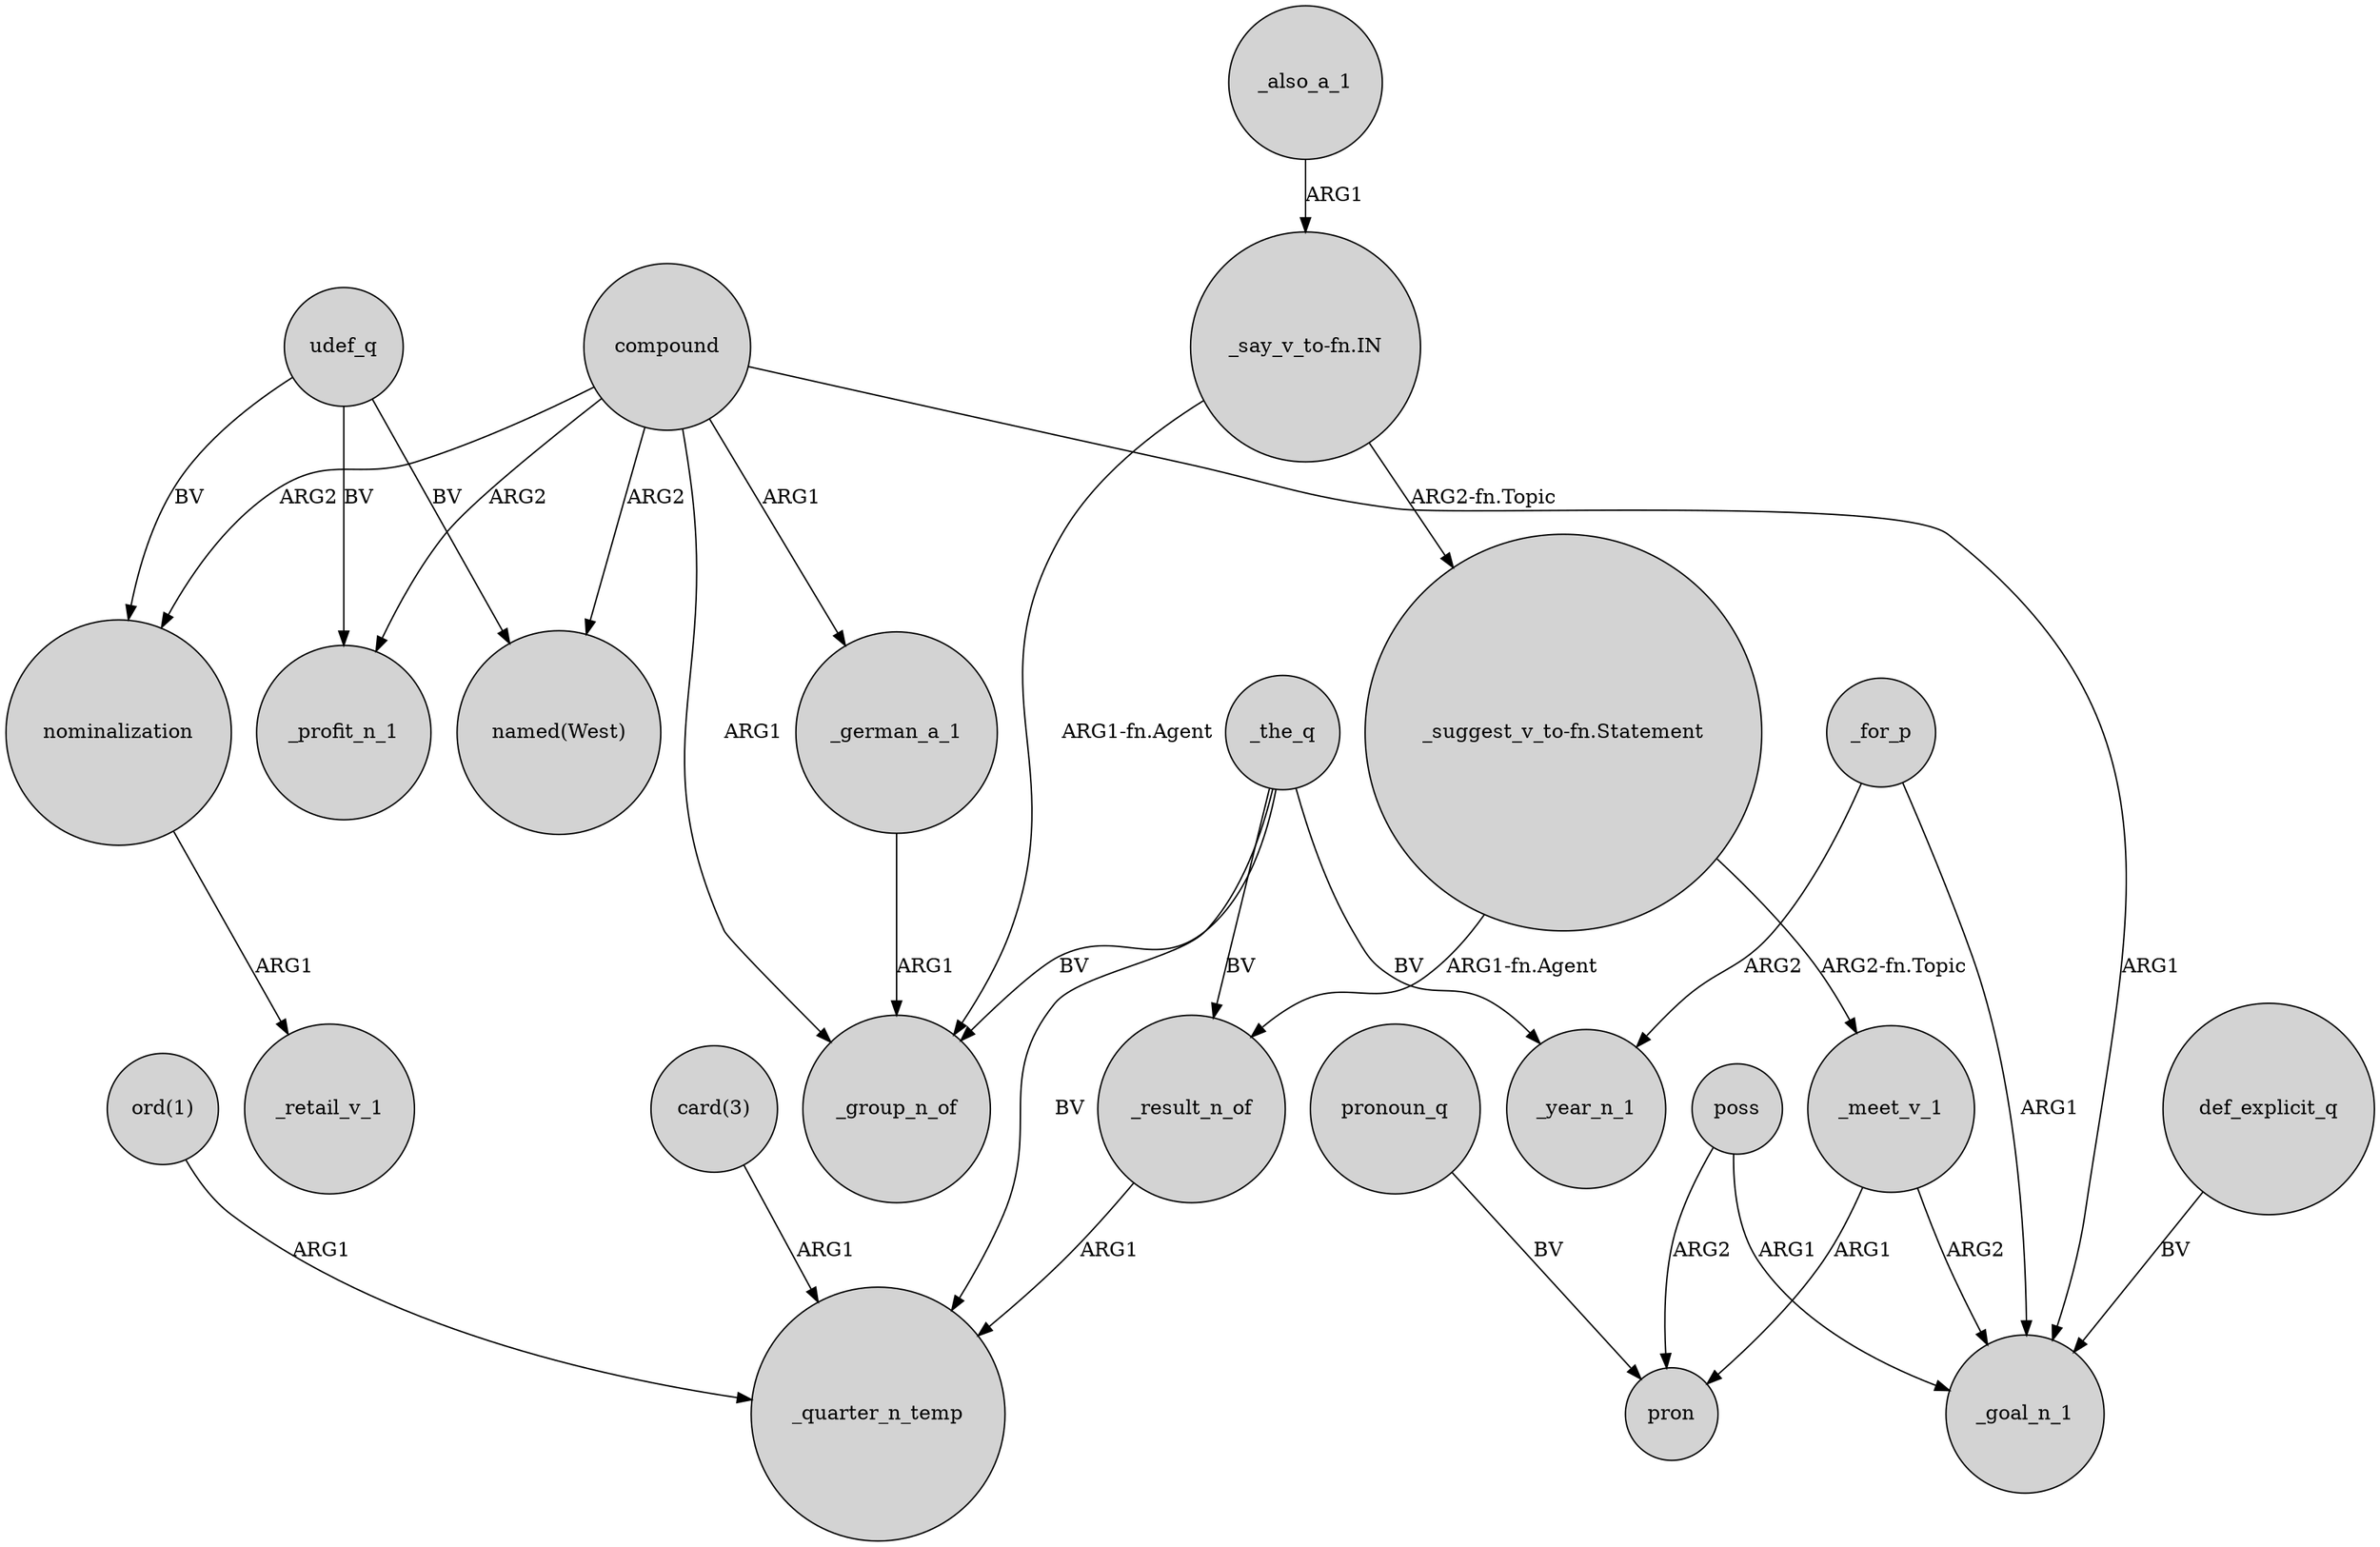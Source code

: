 digraph {
	node [shape=circle style=filled]
	"_say_v_to-fn.IN" -> _group_n_of [label="ARG1-fn.Agent"]
	compound -> "named(West)" [label=ARG2]
	_also_a_1 -> "_say_v_to-fn.IN" [label=ARG1]
	"_say_v_to-fn.IN" -> "_suggest_v_to-fn.Statement" [label="ARG2-fn.Topic"]
	"_suggest_v_to-fn.Statement" -> _meet_v_1 [label="ARG2-fn.Topic"]
	poss -> pron [label=ARG2]
	_for_p -> _year_n_1 [label=ARG2]
	def_explicit_q -> _goal_n_1 [label=BV]
	nominalization -> _retail_v_1 [label=ARG1]
	_the_q -> _result_n_of [label=BV]
	_result_n_of -> _quarter_n_temp [label=ARG1]
	_the_q -> _quarter_n_temp [label=BV]
	"_suggest_v_to-fn.Statement" -> _result_n_of [label="ARG1-fn.Agent"]
	compound -> nominalization [label=ARG2]
	_the_q -> _group_n_of [label=BV]
	_german_a_1 -> _group_n_of [label=ARG1]
	"card(3)" -> _quarter_n_temp [label=ARG1]
	_for_p -> _goal_n_1 [label=ARG1]
	pronoun_q -> pron [label=BV]
	poss -> _goal_n_1 [label=ARG1]
	udef_q -> "named(West)" [label=BV]
	"ord(1)" -> _quarter_n_temp [label=ARG1]
	udef_q -> nominalization [label=BV]
	_the_q -> _year_n_1 [label=BV]
	_meet_v_1 -> pron [label=ARG1]
	compound -> _profit_n_1 [label=ARG2]
	compound -> _goal_n_1 [label=ARG1]
	udef_q -> _profit_n_1 [label=BV]
	compound -> _group_n_of [label=ARG1]
	compound -> _german_a_1 [label=ARG1]
	_meet_v_1 -> _goal_n_1 [label=ARG2]
}
